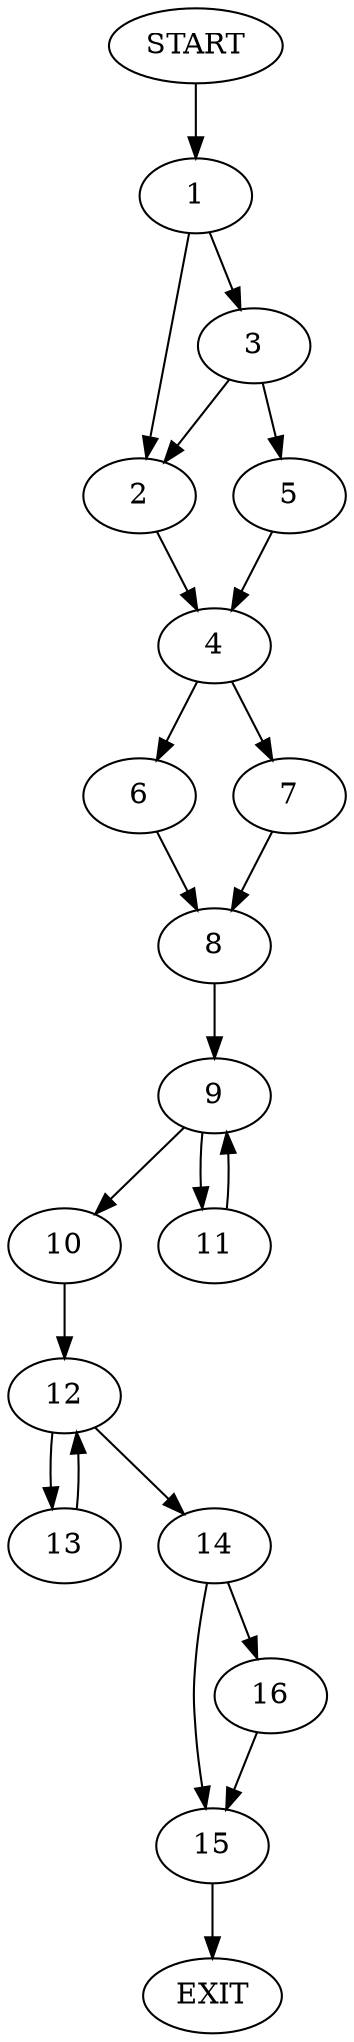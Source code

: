 digraph {
0 [label="START"]
17 [label="EXIT"]
0 -> 1
1 -> 2
1 -> 3
2 -> 4
3 -> 2
3 -> 5
5 -> 4
4 -> 6
4 -> 7
7 -> 8
6 -> 8
8 -> 9
9 -> 10
9 -> 11
10 -> 12
11 -> 9
12 -> 13
12 -> 14
13 -> 12
14 -> 15
14 -> 16
15 -> 17
16 -> 15
}
